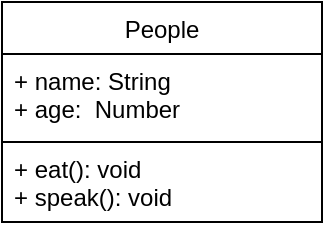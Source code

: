 <mxfile version="14.8.5" type="github">
  <diagram id="jk_as43CgSATAvW1wt49" name="Page-1">
    <mxGraphModel dx="737" dy="491" grid="1" gridSize="10" guides="1" tooltips="1" connect="1" arrows="1" fold="1" page="1" pageScale="1" pageWidth="827" pageHeight="1169" math="0" shadow="0">
      <root>
        <mxCell id="0" />
        <mxCell id="1" parent="0" />
        <mxCell id="js_pz07hbtxCQZN5JYCm-1" value="People" style="swimlane;fontStyle=0;childLayout=stackLayout;horizontal=1;startSize=26;horizontalStack=0;resizeParent=1;resizeParentMax=0;resizeLast=0;collapsible=1;marginBottom=0;" vertex="1" parent="1">
          <mxGeometry x="320" y="100" width="160" height="110" as="geometry" />
        </mxCell>
        <mxCell id="js_pz07hbtxCQZN5JYCm-2" value="+ name: String&#xa;+ age:  Number" style="text;fillColor=none;align=left;verticalAlign=top;spacingLeft=4;spacingRight=4;overflow=hidden;rotatable=0;points=[[0,0.5],[1,0.5]];portConstraint=eastwest;strokeColor=#000000;" vertex="1" parent="js_pz07hbtxCQZN5JYCm-1">
          <mxGeometry y="26" width="160" height="44" as="geometry" />
        </mxCell>
        <mxCell id="js_pz07hbtxCQZN5JYCm-4" value="+ eat(): void&#xa;+ speak(): void" style="text;strokeColor=none;fillColor=none;align=left;verticalAlign=top;spacingLeft=4;spacingRight=4;overflow=hidden;rotatable=0;points=[[0,0.5],[1,0.5]];portConstraint=eastwest;" vertex="1" parent="js_pz07hbtxCQZN5JYCm-1">
          <mxGeometry y="70" width="160" height="40" as="geometry" />
        </mxCell>
      </root>
    </mxGraphModel>
  </diagram>
</mxfile>
